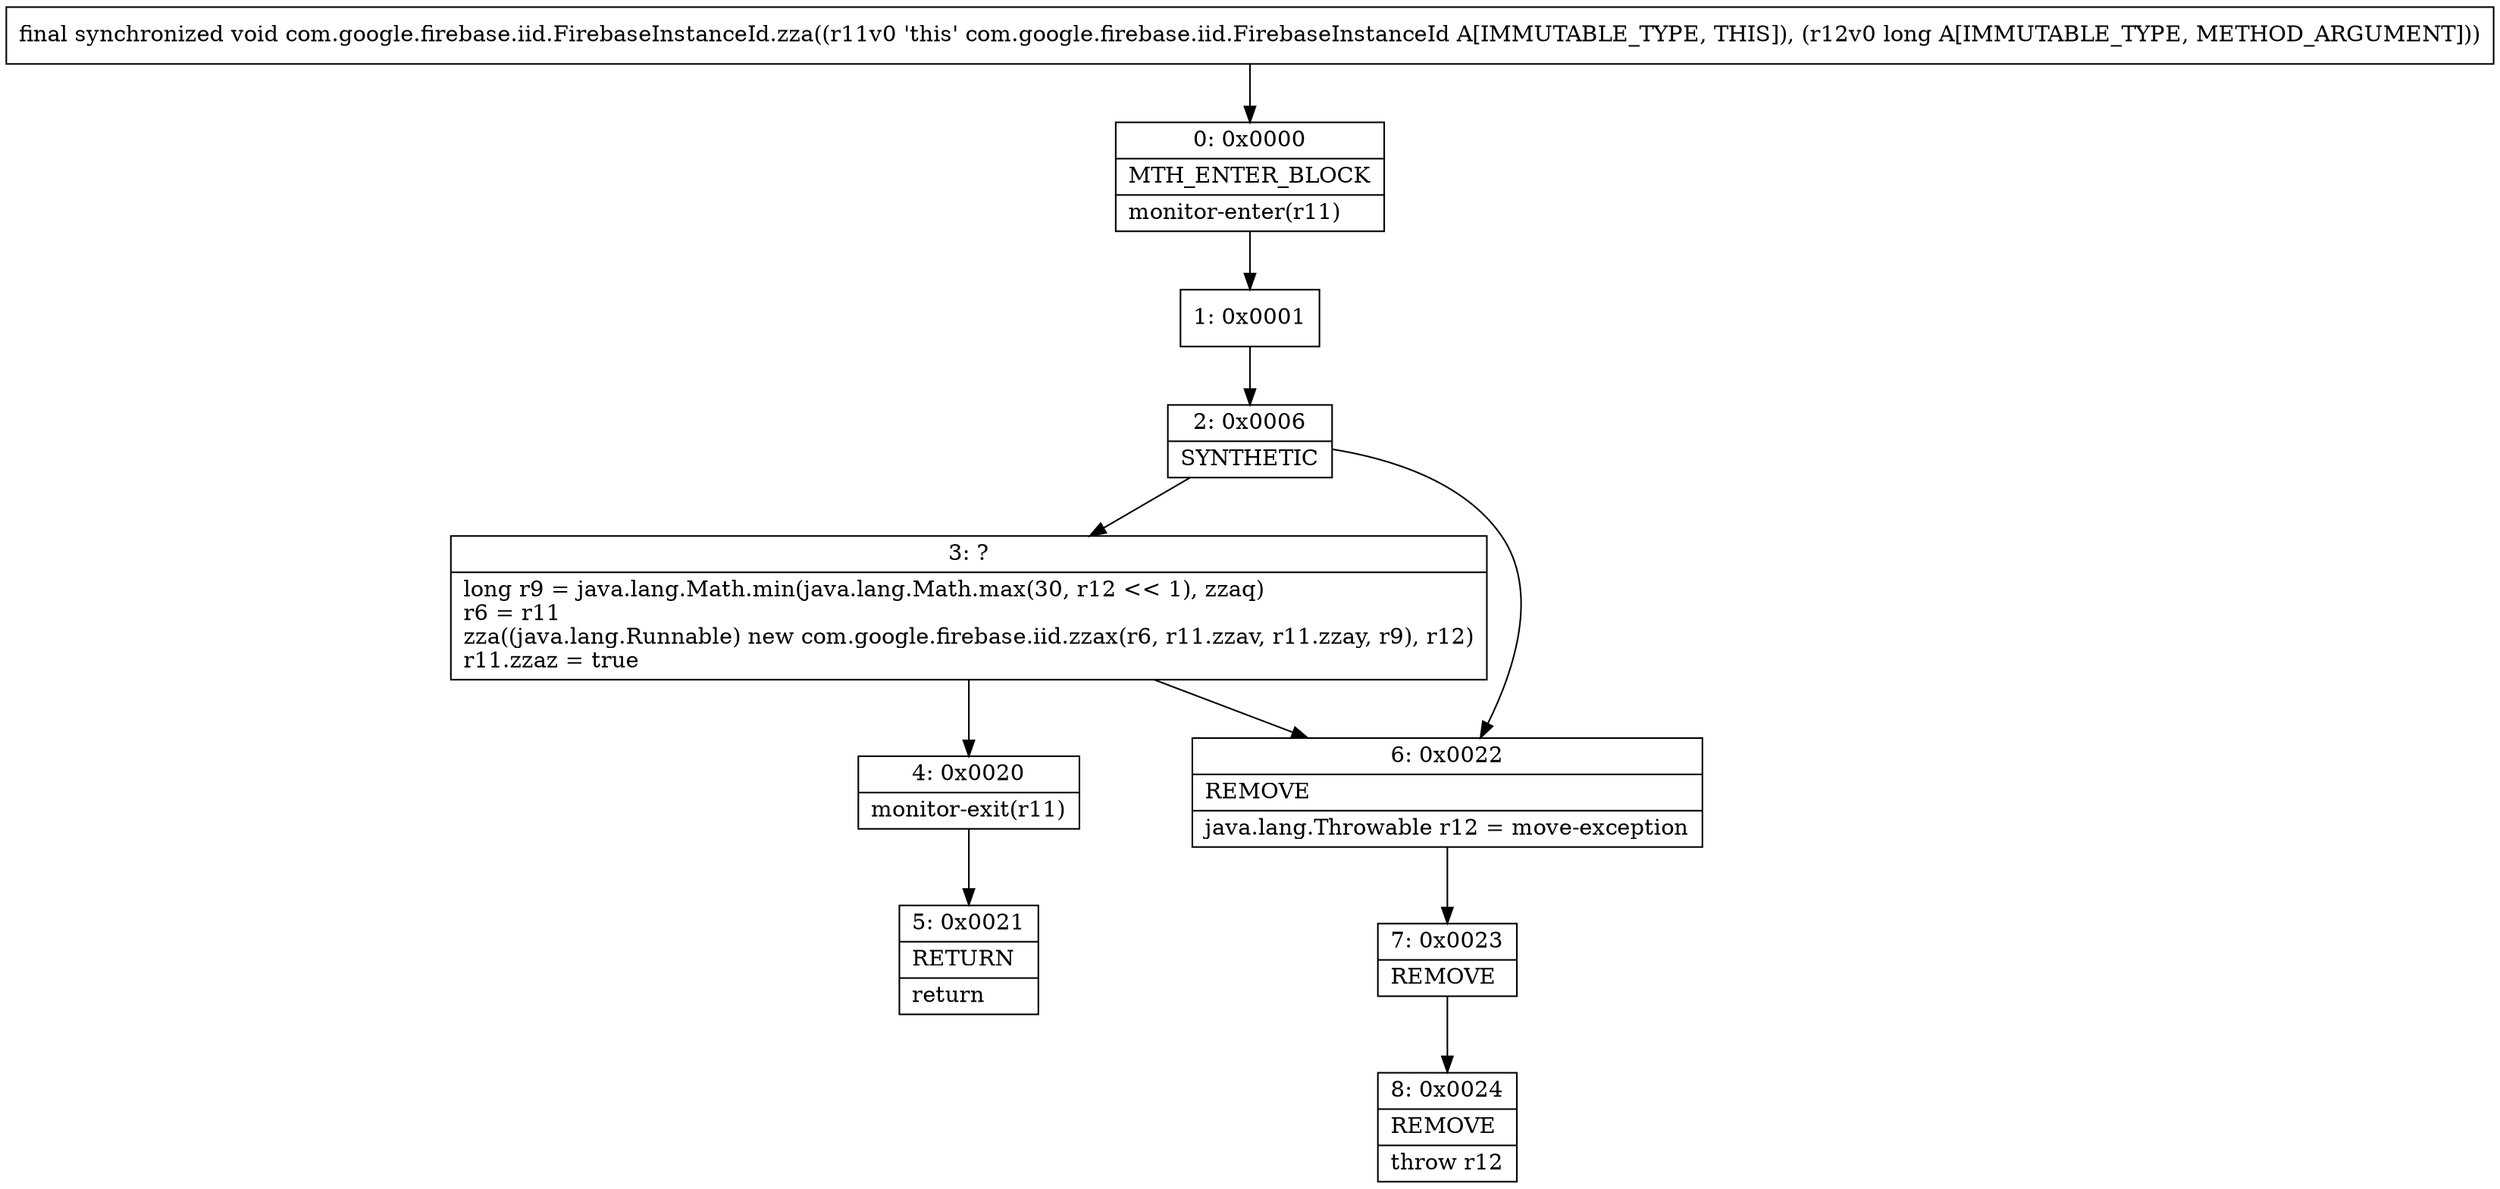 digraph "CFG forcom.google.firebase.iid.FirebaseInstanceId.zza(J)V" {
Node_0 [shape=record,label="{0\:\ 0x0000|MTH_ENTER_BLOCK\l|monitor\-enter(r11)\l}"];
Node_1 [shape=record,label="{1\:\ 0x0001}"];
Node_2 [shape=record,label="{2\:\ 0x0006|SYNTHETIC\l}"];
Node_3 [shape=record,label="{3\:\ ?|long r9 = java.lang.Math.min(java.lang.Math.max(30, r12 \<\< 1), zzaq)\lr6 = r11\lzza((java.lang.Runnable) new com.google.firebase.iid.zzax(r6, r11.zzav, r11.zzay, r9), r12)\lr11.zzaz = true\l}"];
Node_4 [shape=record,label="{4\:\ 0x0020|monitor\-exit(r11)\l}"];
Node_5 [shape=record,label="{5\:\ 0x0021|RETURN\l|return\l}"];
Node_6 [shape=record,label="{6\:\ 0x0022|REMOVE\l|java.lang.Throwable r12 = move\-exception\l}"];
Node_7 [shape=record,label="{7\:\ 0x0023|REMOVE\l}"];
Node_8 [shape=record,label="{8\:\ 0x0024|REMOVE\l|throw r12\l}"];
MethodNode[shape=record,label="{final synchronized void com.google.firebase.iid.FirebaseInstanceId.zza((r11v0 'this' com.google.firebase.iid.FirebaseInstanceId A[IMMUTABLE_TYPE, THIS]), (r12v0 long A[IMMUTABLE_TYPE, METHOD_ARGUMENT])) }"];
MethodNode -> Node_0;
Node_0 -> Node_1;
Node_1 -> Node_2;
Node_2 -> Node_3;
Node_2 -> Node_6;
Node_3 -> Node_4;
Node_3 -> Node_6;
Node_4 -> Node_5;
Node_6 -> Node_7;
Node_7 -> Node_8;
}

